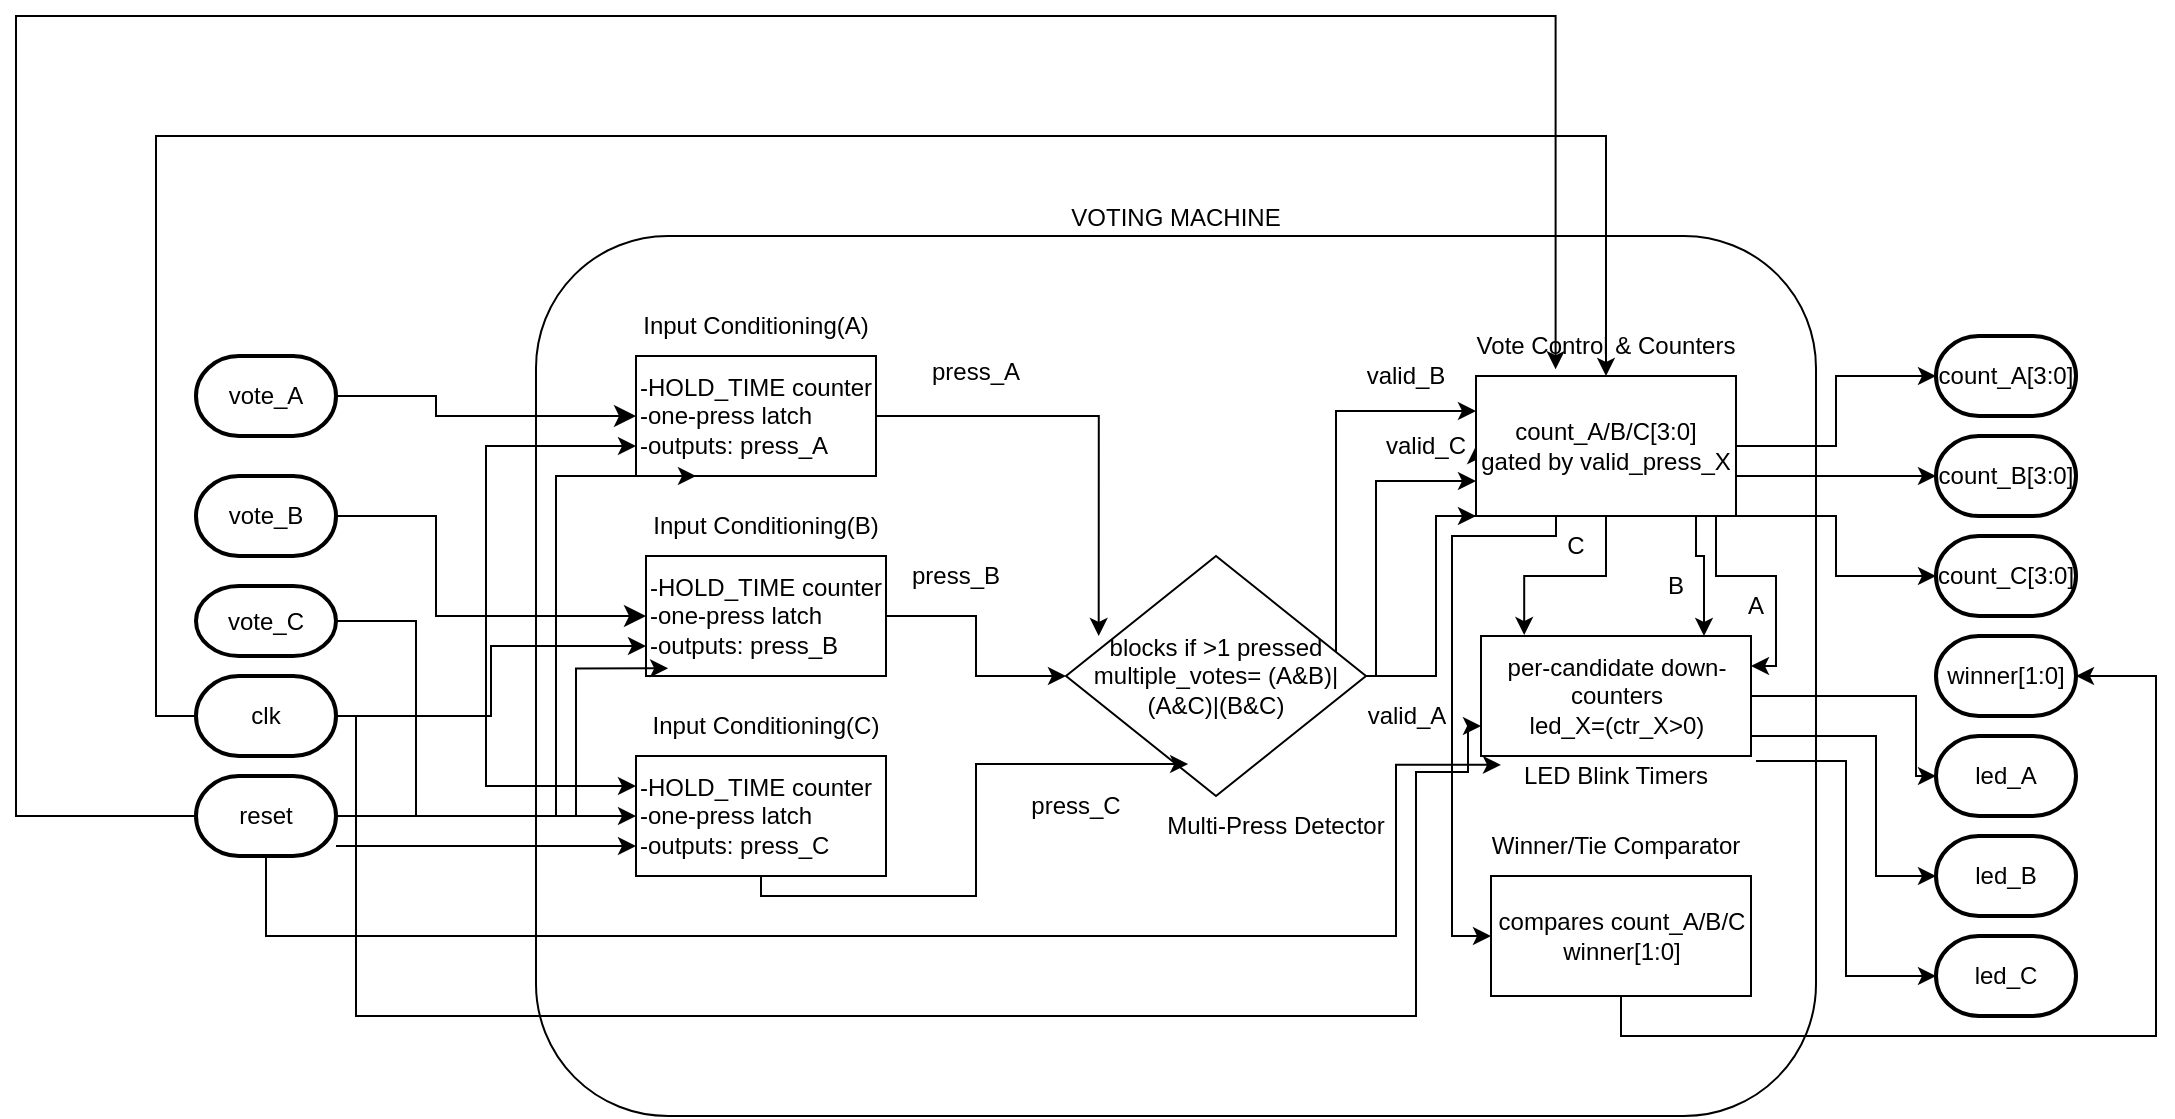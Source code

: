 <mxfile version="28.1.0">
  <diagram name="block_diagram" id="_Msjr5LW88oU5fZ5mQva">
    <mxGraphModel grid="1" page="1" gridSize="10" guides="1" tooltips="1" connect="1" arrows="1" fold="1" pageScale="1" pageWidth="850" pageHeight="1100" math="0" shadow="0">
      <root>
        <mxCell id="0" />
        <mxCell id="1" parent="0" />
        <mxCell id="CXZkLEBUZA9dPUU62RzO-1" value="VOTING MACHINE" style="rounded=1;whiteSpace=wrap;html=1;verticalLabelPosition=top;verticalAlign=bottom;" vertex="1" parent="1">
          <mxGeometry x="100" y="30" width="640" height="440" as="geometry" />
        </mxCell>
        <mxCell id="CXZkLEBUZA9dPUU62RzO-2" value="-HOLD_TIME counter&lt;div&gt;-one-press latch&lt;/div&gt;&lt;div&gt;-outputs: press_A&lt;/div&gt;" style="rounded=0;whiteSpace=wrap;html=1;align=left;" vertex="1" parent="1">
          <mxGeometry x="150" y="90" width="120" height="60" as="geometry" />
        </mxCell>
        <mxCell id="CXZkLEBUZA9dPUU62RzO-3" value="Input Conditioning(A)" style="text;strokeColor=none;align=center;fillColor=none;html=1;verticalAlign=middle;whiteSpace=wrap;rounded=0;" vertex="1" parent="1">
          <mxGeometry x="145" y="60" width="130" height="30" as="geometry" />
        </mxCell>
        <mxCell id="CXZkLEBUZA9dPUU62RzO-4" value="-HOLD_TIME counter&lt;div&gt;-one-press latch&lt;/div&gt;&lt;div&gt;-outputs: press_B&lt;/div&gt;" style="rounded=0;whiteSpace=wrap;html=1;align=left;" vertex="1" parent="1">
          <mxGeometry x="155" y="190" width="120" height="60" as="geometry" />
        </mxCell>
        <mxCell id="CXZkLEBUZA9dPUU62RzO-5" value="Input Conditioning(C)" style="text;strokeColor=none;align=center;fillColor=none;html=1;verticalAlign=middle;whiteSpace=wrap;rounded=0;" vertex="1" parent="1">
          <mxGeometry x="150" y="260" width="130" height="30" as="geometry" />
        </mxCell>
        <mxCell id="CXZkLEBUZA9dPUU62RzO-6" value="Input Conditioning(B)" style="text;strokeColor=none;align=center;fillColor=none;html=1;verticalAlign=middle;whiteSpace=wrap;rounded=0;" vertex="1" parent="1">
          <mxGeometry x="150" y="160" width="130" height="30" as="geometry" />
        </mxCell>
        <mxCell id="CXZkLEBUZA9dPUU62RzO-10" value="-HOLD_TIME counter&lt;div&gt;-one-press latch&lt;/div&gt;&lt;div&gt;-outputs: press_C&lt;/div&gt;" style="rounded=0;whiteSpace=wrap;html=1;align=left;" vertex="1" parent="1">
          <mxGeometry x="150" y="290" width="125" height="60" as="geometry" />
        </mxCell>
        <mxCell id="CXZkLEBUZA9dPUU62RzO-47" style="edgeStyle=orthogonalEdgeStyle;rounded=0;orthogonalLoop=1;jettySize=auto;html=1;entryX=0;entryY=0.5;entryDx=0;entryDy=0;" edge="1" parent="1" target="CXZkLEBUZA9dPUU62RzO-13">
          <mxGeometry relative="1" as="geometry">
            <mxPoint x="560" y="170" as="sourcePoint" />
          </mxGeometry>
        </mxCell>
        <mxCell id="CXZkLEBUZA9dPUU62RzO-48" style="edgeStyle=orthogonalEdgeStyle;rounded=0;orthogonalLoop=1;jettySize=auto;html=1;entryX=0;entryY=0.25;entryDx=0;entryDy=0;" edge="1" parent="1" source="CXZkLEBUZA9dPUU62RzO-11" target="CXZkLEBUZA9dPUU62RzO-13">
          <mxGeometry relative="1" as="geometry">
            <Array as="points">
              <mxPoint x="500" y="118" />
            </Array>
          </mxGeometry>
        </mxCell>
        <mxCell id="CXZkLEBUZA9dPUU62RzO-49" style="edgeStyle=orthogonalEdgeStyle;rounded=0;orthogonalLoop=1;jettySize=auto;html=1;entryX=0;entryY=0.75;entryDx=0;entryDy=0;" edge="1" parent="1" source="CXZkLEBUZA9dPUU62RzO-11" target="CXZkLEBUZA9dPUU62RzO-13">
          <mxGeometry relative="1" as="geometry">
            <Array as="points">
              <mxPoint x="520" y="250" />
              <mxPoint x="520" y="153" />
            </Array>
          </mxGeometry>
        </mxCell>
        <mxCell id="CXZkLEBUZA9dPUU62RzO-64" style="edgeStyle=orthogonalEdgeStyle;rounded=0;orthogonalLoop=1;jettySize=auto;html=1;entryX=0;entryY=1;entryDx=0;entryDy=0;" edge="1" parent="1" source="CXZkLEBUZA9dPUU62RzO-11" target="CXZkLEBUZA9dPUU62RzO-13">
          <mxGeometry relative="1" as="geometry">
            <Array as="points">
              <mxPoint x="550" y="250" />
              <mxPoint x="550" y="170" />
            </Array>
          </mxGeometry>
        </mxCell>
        <mxCell id="CXZkLEBUZA9dPUU62RzO-11" value="blocks if &amp;gt;1 pressed&lt;div&gt;multiple_votes= (A&amp;amp;B)|(A&amp;amp;C)|(B&amp;amp;C)&lt;/div&gt;" style="rhombus;whiteSpace=wrap;html=1;" vertex="1" parent="1">
          <mxGeometry x="365" y="190" width="150" height="120" as="geometry" />
        </mxCell>
        <mxCell id="CXZkLEBUZA9dPUU62RzO-12" value="Multi-Press Detector" style="text;strokeColor=none;align=center;fillColor=none;html=1;verticalAlign=middle;whiteSpace=wrap;rounded=0;" vertex="1" parent="1">
          <mxGeometry x="390" y="310" width="160" height="30" as="geometry" />
        </mxCell>
        <mxCell id="CXZkLEBUZA9dPUU62RzO-67" style="edgeStyle=orthogonalEdgeStyle;rounded=0;orthogonalLoop=1;jettySize=auto;html=1;entryX=1;entryY=0.25;entryDx=0;entryDy=0;" edge="1" parent="1" source="CXZkLEBUZA9dPUU62RzO-13" target="CXZkLEBUZA9dPUU62RzO-15">
          <mxGeometry relative="1" as="geometry">
            <Array as="points">
              <mxPoint x="690" y="200" />
              <mxPoint x="720" y="200" />
              <mxPoint x="720" y="245" />
            </Array>
          </mxGeometry>
        </mxCell>
        <mxCell id="CXZkLEBUZA9dPUU62RzO-78" style="edgeStyle=orthogonalEdgeStyle;rounded=0;orthogonalLoop=1;jettySize=auto;html=1;entryX=0;entryY=0.5;entryDx=0;entryDy=0;" edge="1" parent="1" source="CXZkLEBUZA9dPUU62RzO-13" target="CXZkLEBUZA9dPUU62RzO-17">
          <mxGeometry relative="1" as="geometry">
            <Array as="points">
              <mxPoint x="610" y="180" />
              <mxPoint x="558" y="180" />
              <mxPoint x="558" y="380" />
            </Array>
          </mxGeometry>
        </mxCell>
        <mxCell id="CXZkLEBUZA9dPUU62RzO-13" value="count_A/B/C[3:0]&lt;div&gt;gated by valid_press_X&lt;/div&gt;" style="rounded=0;whiteSpace=wrap;html=1;" vertex="1" parent="1">
          <mxGeometry x="570" y="100" width="130" height="70" as="geometry" />
        </mxCell>
        <mxCell id="CXZkLEBUZA9dPUU62RzO-14" value="Vote Control &amp;amp; Counters" style="text;strokeColor=none;align=center;fillColor=none;html=1;verticalAlign=middle;whiteSpace=wrap;rounded=0;" vertex="1" parent="1">
          <mxGeometry x="560" y="70" width="150" height="30" as="geometry" />
        </mxCell>
        <mxCell id="CXZkLEBUZA9dPUU62RzO-16" value="LED Blink Timers" style="text;strokeColor=none;align=center;fillColor=none;html=1;verticalAlign=middle;whiteSpace=wrap;rounded=0;" vertex="1" parent="1">
          <mxGeometry x="570" y="285" width="140" height="30" as="geometry" />
        </mxCell>
        <mxCell id="CXZkLEBUZA9dPUU62RzO-17" value="compares count_A/B/C&lt;div&gt;winner[1:0]&lt;/div&gt;" style="rounded=0;whiteSpace=wrap;html=1;" vertex="1" parent="1">
          <mxGeometry x="577.5" y="350" width="130" height="60" as="geometry" />
        </mxCell>
        <mxCell id="CXZkLEBUZA9dPUU62RzO-18" value="Winner/Tie Comparator" style="text;strokeColor=none;align=center;fillColor=none;html=1;verticalAlign=middle;whiteSpace=wrap;rounded=0;" vertex="1" parent="1">
          <mxGeometry x="565" y="320" width="150" height="30" as="geometry" />
        </mxCell>
        <mxCell id="CXZkLEBUZA9dPUU62RzO-19" value="vote_A" style="strokeWidth=2;html=1;shape=mxgraph.flowchart.terminator;whiteSpace=wrap;" vertex="1" parent="1">
          <mxGeometry x="-70" y="90" width="70" height="40" as="geometry" />
        </mxCell>
        <mxCell id="CXZkLEBUZA9dPUU62RzO-82" style="edgeStyle=orthogonalEdgeStyle;rounded=0;orthogonalLoop=1;jettySize=auto;html=1;entryX=0.074;entryY=1.074;entryDx=0;entryDy=0;entryPerimeter=0;" edge="1" parent="1" source="CXZkLEBUZA9dPUU62RzO-20" target="CXZkLEBUZA9dPUU62RzO-15">
          <mxGeometry relative="1" as="geometry">
            <mxPoint x="540" y="340" as="targetPoint" />
            <Array as="points">
              <mxPoint x="-35" y="380" />
              <mxPoint x="530" y="380" />
              <mxPoint x="530" y="294" />
            </Array>
          </mxGeometry>
        </mxCell>
        <mxCell id="CXZkLEBUZA9dPUU62RzO-88" style="edgeStyle=orthogonalEdgeStyle;rounded=0;orthogonalLoop=1;jettySize=auto;html=1;entryX=0;entryY=0.75;entryDx=0;entryDy=0;" edge="1" parent="1" source="CXZkLEBUZA9dPUU62RzO-20" target="CXZkLEBUZA9dPUU62RzO-10">
          <mxGeometry relative="1" as="geometry">
            <Array as="points">
              <mxPoint x="40" y="335" />
              <mxPoint x="40" y="335" />
            </Array>
          </mxGeometry>
        </mxCell>
        <mxCell id="CXZkLEBUZA9dPUU62RzO-90" style="edgeStyle=orthogonalEdgeStyle;rounded=0;orthogonalLoop=1;jettySize=auto;html=1;entryX=0.25;entryY=1;entryDx=0;entryDy=0;" edge="1" parent="1" source="CXZkLEBUZA9dPUU62RzO-20" target="CXZkLEBUZA9dPUU62RzO-2">
          <mxGeometry relative="1" as="geometry">
            <Array as="points">
              <mxPoint x="110" y="320" />
              <mxPoint x="110" y="150" />
            </Array>
          </mxGeometry>
        </mxCell>
        <mxCell id="CXZkLEBUZA9dPUU62RzO-20" value="reset" style="strokeWidth=2;html=1;shape=mxgraph.flowchart.terminator;whiteSpace=wrap;" vertex="1" parent="1">
          <mxGeometry x="-70" y="300" width="70" height="40" as="geometry" />
        </mxCell>
        <mxCell id="CXZkLEBUZA9dPUU62RzO-85" style="edgeStyle=orthogonalEdgeStyle;rounded=0;orthogonalLoop=1;jettySize=auto;html=1;entryX=0;entryY=0.25;entryDx=0;entryDy=0;" edge="1" parent="1" source="CXZkLEBUZA9dPUU62RzO-21" target="CXZkLEBUZA9dPUU62RzO-10">
          <mxGeometry relative="1" as="geometry" />
        </mxCell>
        <mxCell id="CXZkLEBUZA9dPUU62RzO-86" style="edgeStyle=orthogonalEdgeStyle;rounded=0;orthogonalLoop=1;jettySize=auto;html=1;entryX=0;entryY=0.75;entryDx=0;entryDy=0;" edge="1" parent="1" source="CXZkLEBUZA9dPUU62RzO-21" target="CXZkLEBUZA9dPUU62RzO-4">
          <mxGeometry relative="1" as="geometry" />
        </mxCell>
        <mxCell id="CXZkLEBUZA9dPUU62RzO-87" style="edgeStyle=orthogonalEdgeStyle;rounded=0;orthogonalLoop=1;jettySize=auto;html=1;entryX=0;entryY=0.75;entryDx=0;entryDy=0;" edge="1" parent="1" source="CXZkLEBUZA9dPUU62RzO-21" target="CXZkLEBUZA9dPUU62RzO-2">
          <mxGeometry relative="1" as="geometry" />
        </mxCell>
        <mxCell id="CXZkLEBUZA9dPUU62RzO-91" style="edgeStyle=orthogonalEdgeStyle;rounded=0;orthogonalLoop=1;jettySize=auto;html=1;entryX=0.5;entryY=1;entryDx=0;entryDy=0;" edge="1" parent="1" source="CXZkLEBUZA9dPUU62RzO-21" target="CXZkLEBUZA9dPUU62RzO-14">
          <mxGeometry relative="1" as="geometry">
            <Array as="points">
              <mxPoint x="-90" y="270" />
              <mxPoint x="-90" y="-20" />
              <mxPoint x="635" y="-20" />
            </Array>
          </mxGeometry>
        </mxCell>
        <mxCell id="CXZkLEBUZA9dPUU62RzO-21" value="clk" style="strokeWidth=2;html=1;shape=mxgraph.flowchart.terminator;whiteSpace=wrap;" vertex="1" parent="1">
          <mxGeometry x="-70" y="250" width="70" height="40" as="geometry" />
        </mxCell>
        <mxCell id="CXZkLEBUZA9dPUU62RzO-37" style="edgeStyle=orthogonalEdgeStyle;rounded=0;orthogonalLoop=1;jettySize=auto;html=1;exitX=1;exitY=0.5;exitDx=0;exitDy=0;exitPerimeter=0;entryX=0;entryY=0.5;entryDx=0;entryDy=0;" edge="1" parent="1" source="CXZkLEBUZA9dPUU62RzO-22" target="CXZkLEBUZA9dPUU62RzO-10">
          <mxGeometry relative="1" as="geometry">
            <Array as="points">
              <mxPoint x="40" y="223" />
              <mxPoint x="40" y="320" />
            </Array>
          </mxGeometry>
        </mxCell>
        <mxCell id="CXZkLEBUZA9dPUU62RzO-22" value="vote_C" style="strokeWidth=2;html=1;shape=mxgraph.flowchart.terminator;whiteSpace=wrap;" vertex="1" parent="1">
          <mxGeometry x="-70" y="205" width="70" height="35" as="geometry" />
        </mxCell>
        <mxCell id="CXZkLEBUZA9dPUU62RzO-23" value="vote_B" style="strokeWidth=2;html=1;shape=mxgraph.flowchart.terminator;whiteSpace=wrap;" vertex="1" parent="1">
          <mxGeometry x="-70" y="150" width="70" height="40" as="geometry" />
        </mxCell>
        <mxCell id="CXZkLEBUZA9dPUU62RzO-25" value="count_A[3:0]" style="strokeWidth=2;html=1;shape=mxgraph.flowchart.terminator;whiteSpace=wrap;" vertex="1" parent="1">
          <mxGeometry x="800" y="80" width="70" height="40" as="geometry" />
        </mxCell>
        <mxCell id="CXZkLEBUZA9dPUU62RzO-26" value="led_C" style="strokeWidth=2;html=1;shape=mxgraph.flowchart.terminator;whiteSpace=wrap;" vertex="1" parent="1">
          <mxGeometry x="800" y="380" width="70" height="40" as="geometry" />
        </mxCell>
        <mxCell id="CXZkLEBUZA9dPUU62RzO-27" value="led_B" style="strokeWidth=2;html=1;shape=mxgraph.flowchart.terminator;whiteSpace=wrap;" vertex="1" parent="1">
          <mxGeometry x="800" y="330" width="70" height="40" as="geometry" />
        </mxCell>
        <mxCell id="CXZkLEBUZA9dPUU62RzO-28" value="led_A" style="strokeWidth=2;html=1;shape=mxgraph.flowchart.terminator;whiteSpace=wrap;" vertex="1" parent="1">
          <mxGeometry x="800" y="280" width="70" height="40" as="geometry" />
        </mxCell>
        <mxCell id="CXZkLEBUZA9dPUU62RzO-29" value="winner[1:0]" style="strokeWidth=2;html=1;shape=mxgraph.flowchart.terminator;whiteSpace=wrap;" vertex="1" parent="1">
          <mxGeometry x="800" y="230" width="70" height="40" as="geometry" />
        </mxCell>
        <mxCell id="CXZkLEBUZA9dPUU62RzO-31" value="count_C[3:0]" style="strokeWidth=2;html=1;shape=mxgraph.flowchart.terminator;whiteSpace=wrap;" vertex="1" parent="1">
          <mxGeometry x="800" y="180" width="70" height="40" as="geometry" />
        </mxCell>
        <mxCell id="CXZkLEBUZA9dPUU62RzO-32" value="count_B[3:0]" style="strokeWidth=2;html=1;shape=mxgraph.flowchart.terminator;whiteSpace=wrap;" vertex="1" parent="1">
          <mxGeometry x="800" y="130" width="70" height="40" as="geometry" />
        </mxCell>
        <mxCell id="CXZkLEBUZA9dPUU62RzO-34" value="" style="edgeStyle=elbowEdgeStyle;elbow=horizontal;endArrow=classic;html=1;curved=0;rounded=0;endSize=8;startSize=8;entryX=0;entryY=0.5;entryDx=0;entryDy=0;" edge="1" parent="1" target="CXZkLEBUZA9dPUU62RzO-2">
          <mxGeometry width="50" height="50" relative="1" as="geometry">
            <mxPoint y="110" as="sourcePoint" />
            <mxPoint x="50" y="60" as="targetPoint" />
            <Array as="points">
              <mxPoint x="50" y="110" />
            </Array>
          </mxGeometry>
        </mxCell>
        <mxCell id="CXZkLEBUZA9dPUU62RzO-35" value="" style="edgeStyle=elbowEdgeStyle;elbow=horizontal;endArrow=classic;html=1;curved=0;rounded=0;endSize=8;startSize=8;entryX=0;entryY=0.5;entryDx=0;entryDy=0;exitX=1;exitY=0.5;exitDx=0;exitDy=0;exitPerimeter=0;" edge="1" parent="1" source="CXZkLEBUZA9dPUU62RzO-23" target="CXZkLEBUZA9dPUU62RzO-4">
          <mxGeometry width="50" height="50" relative="1" as="geometry">
            <mxPoint x="10" y="170" as="sourcePoint" />
            <mxPoint x="160" y="180" as="targetPoint" />
            <Array as="points">
              <mxPoint x="50" y="190" />
            </Array>
          </mxGeometry>
        </mxCell>
        <mxCell id="CXZkLEBUZA9dPUU62RzO-41" style="edgeStyle=orthogonalEdgeStyle;rounded=0;orthogonalLoop=1;jettySize=auto;html=1;entryX=0.109;entryY=0.333;entryDx=0;entryDy=0;entryPerimeter=0;" edge="1" parent="1" source="CXZkLEBUZA9dPUU62RzO-2" target="CXZkLEBUZA9dPUU62RzO-11">
          <mxGeometry relative="1" as="geometry" />
        </mxCell>
        <mxCell id="CXZkLEBUZA9dPUU62RzO-42" value="press_A&lt;div&gt;&lt;br&gt;&lt;/div&gt;" style="text;strokeColor=none;align=center;fillColor=none;html=1;verticalAlign=middle;whiteSpace=wrap;rounded=0;" vertex="1" parent="1">
          <mxGeometry x="290" y="90" width="60" height="30" as="geometry" />
        </mxCell>
        <mxCell id="CXZkLEBUZA9dPUU62RzO-43" style="edgeStyle=orthogonalEdgeStyle;rounded=0;orthogonalLoop=1;jettySize=auto;html=1;entryX=0;entryY=0.5;entryDx=0;entryDy=0;" edge="1" parent="1" source="CXZkLEBUZA9dPUU62RzO-4" target="CXZkLEBUZA9dPUU62RzO-11">
          <mxGeometry relative="1" as="geometry">
            <mxPoint x="340" y="230" as="targetPoint" />
          </mxGeometry>
        </mxCell>
        <mxCell id="CXZkLEBUZA9dPUU62RzO-44" value="press_B" style="text;strokeColor=none;align=center;fillColor=none;html=1;verticalAlign=middle;whiteSpace=wrap;rounded=0;" vertex="1" parent="1">
          <mxGeometry x="280" y="185" width="60" height="30" as="geometry" />
        </mxCell>
        <mxCell id="CXZkLEBUZA9dPUU62RzO-45" style="edgeStyle=orthogonalEdgeStyle;rounded=0;orthogonalLoop=1;jettySize=auto;html=1;entryX=0.407;entryY=0.867;entryDx=0;entryDy=0;entryPerimeter=0;" edge="1" parent="1" source="CXZkLEBUZA9dPUU62RzO-10" target="CXZkLEBUZA9dPUU62RzO-11">
          <mxGeometry relative="1" as="geometry">
            <Array as="points">
              <mxPoint x="213" y="360" />
              <mxPoint x="320" y="360" />
              <mxPoint x="320" y="294" />
            </Array>
          </mxGeometry>
        </mxCell>
        <mxCell id="CXZkLEBUZA9dPUU62RzO-46" value="press_C" style="text;strokeColor=none;align=center;fillColor=none;html=1;verticalAlign=middle;whiteSpace=wrap;rounded=0;" vertex="1" parent="1">
          <mxGeometry x="340" y="300" width="60" height="30" as="geometry" />
        </mxCell>
        <mxCell id="CXZkLEBUZA9dPUU62RzO-53" value="valid_A" style="text;strokeColor=none;align=center;fillColor=none;html=1;verticalAlign=middle;whiteSpace=wrap;rounded=0;" vertex="1" parent="1">
          <mxGeometry x="532.5" y="255" width="5" height="30" as="geometry" />
        </mxCell>
        <mxCell id="CXZkLEBUZA9dPUU62RzO-54" value="valid_B" style="text;strokeColor=none;align=center;fillColor=none;html=1;verticalAlign=middle;whiteSpace=wrap;rounded=0;" vertex="1" parent="1">
          <mxGeometry x="505" y="85" width="60" height="30" as="geometry" />
        </mxCell>
        <mxCell id="CXZkLEBUZA9dPUU62RzO-55" value="valid_C" style="text;strokeColor=none;align=center;fillColor=none;html=1;verticalAlign=middle;whiteSpace=wrap;rounded=0;" vertex="1" parent="1">
          <mxGeometry x="515" y="120" width="60" height="30" as="geometry" />
        </mxCell>
        <mxCell id="CXZkLEBUZA9dPUU62RzO-56" style="edgeStyle=orthogonalEdgeStyle;rounded=0;orthogonalLoop=1;jettySize=auto;html=1;entryX=0;entryY=0.5;entryDx=0;entryDy=0;entryPerimeter=0;" edge="1" parent="1" source="CXZkLEBUZA9dPUU62RzO-13" target="CXZkLEBUZA9dPUU62RzO-25">
          <mxGeometry relative="1" as="geometry">
            <Array as="points">
              <mxPoint x="750" y="135" />
              <mxPoint x="750" y="100" />
            </Array>
          </mxGeometry>
        </mxCell>
        <mxCell id="CXZkLEBUZA9dPUU62RzO-57" style="edgeStyle=orthogonalEdgeStyle;rounded=0;orthogonalLoop=1;jettySize=auto;html=1;entryX=0;entryY=0.5;entryDx=0;entryDy=0;entryPerimeter=0;" edge="1" parent="1" source="CXZkLEBUZA9dPUU62RzO-13" target="CXZkLEBUZA9dPUU62RzO-32">
          <mxGeometry relative="1" as="geometry">
            <Array as="points">
              <mxPoint x="730" y="150" />
              <mxPoint x="730" y="150" />
            </Array>
          </mxGeometry>
        </mxCell>
        <mxCell id="CXZkLEBUZA9dPUU62RzO-58" style="edgeStyle=orthogonalEdgeStyle;rounded=0;orthogonalLoop=1;jettySize=auto;html=1;entryX=0;entryY=0.5;entryDx=0;entryDy=0;entryPerimeter=0;" edge="1" parent="1" source="CXZkLEBUZA9dPUU62RzO-13" target="CXZkLEBUZA9dPUU62RzO-31">
          <mxGeometry relative="1" as="geometry">
            <Array as="points">
              <mxPoint x="750" y="170" />
              <mxPoint x="750" y="200" />
            </Array>
          </mxGeometry>
        </mxCell>
        <mxCell id="CXZkLEBUZA9dPUU62RzO-15" value="per-candidate down-counters&lt;div&gt;led_X=(ctr_X&amp;gt;0)&lt;/div&gt;" style="rounded=0;whiteSpace=wrap;html=1;" vertex="1" parent="1">
          <mxGeometry x="572.5" y="230" width="135" height="60" as="geometry" />
        </mxCell>
        <mxCell id="CXZkLEBUZA9dPUU62RzO-68" style="edgeStyle=orthogonalEdgeStyle;rounded=0;orthogonalLoop=1;jettySize=auto;html=1;" edge="1" parent="1" source="CXZkLEBUZA9dPUU62RzO-13">
          <mxGeometry relative="1" as="geometry">
            <mxPoint x="684" y="230" as="targetPoint" />
            <Array as="points">
              <mxPoint x="680" y="190" />
              <mxPoint x="684" y="190" />
            </Array>
          </mxGeometry>
        </mxCell>
        <mxCell id="CXZkLEBUZA9dPUU62RzO-69" style="edgeStyle=orthogonalEdgeStyle;rounded=0;orthogonalLoop=1;jettySize=auto;html=1;exitX=0.5;exitY=1;exitDx=0;exitDy=0;entryX=0.16;entryY=-0.008;entryDx=0;entryDy=0;entryPerimeter=0;" edge="1" parent="1" source="CXZkLEBUZA9dPUU62RzO-13" target="CXZkLEBUZA9dPUU62RzO-15">
          <mxGeometry relative="1" as="geometry" />
        </mxCell>
        <mxCell id="CXZkLEBUZA9dPUU62RzO-70" value="A" style="text;strokeColor=none;align=center;fillColor=none;html=1;verticalAlign=middle;whiteSpace=wrap;rounded=0;" vertex="1" parent="1">
          <mxGeometry x="680" y="200" width="60" height="30" as="geometry" />
        </mxCell>
        <mxCell id="CXZkLEBUZA9dPUU62RzO-71" value="C" style="text;strokeColor=none;align=center;fillColor=none;html=1;verticalAlign=middle;whiteSpace=wrap;rounded=0;" vertex="1" parent="1">
          <mxGeometry x="590" y="170" width="60" height="30" as="geometry" />
        </mxCell>
        <mxCell id="CXZkLEBUZA9dPUU62RzO-72" value="B" style="text;strokeColor=none;align=center;fillColor=none;html=1;verticalAlign=middle;whiteSpace=wrap;rounded=0;" vertex="1" parent="1">
          <mxGeometry x="640" y="190" width="60" height="30" as="geometry" />
        </mxCell>
        <mxCell id="CXZkLEBUZA9dPUU62RzO-74" style="edgeStyle=orthogonalEdgeStyle;rounded=0;orthogonalLoop=1;jettySize=auto;html=1;entryX=0;entryY=0.5;entryDx=0;entryDy=0;entryPerimeter=0;" edge="1" parent="1" source="CXZkLEBUZA9dPUU62RzO-15" target="CXZkLEBUZA9dPUU62RzO-28">
          <mxGeometry relative="1" as="geometry">
            <Array as="points">
              <mxPoint x="790" y="260" />
              <mxPoint x="790" y="300" />
            </Array>
          </mxGeometry>
        </mxCell>
        <mxCell id="CXZkLEBUZA9dPUU62RzO-76" style="edgeStyle=orthogonalEdgeStyle;rounded=0;orthogonalLoop=1;jettySize=auto;html=1;entryX=0;entryY=0.5;entryDx=0;entryDy=0;entryPerimeter=0;" edge="1" parent="1" source="CXZkLEBUZA9dPUU62RzO-15" target="CXZkLEBUZA9dPUU62RzO-27">
          <mxGeometry relative="1" as="geometry">
            <Array as="points">
              <mxPoint x="770" y="280" />
              <mxPoint x="770" y="350" />
            </Array>
          </mxGeometry>
        </mxCell>
        <mxCell id="CXZkLEBUZA9dPUU62RzO-77" style="edgeStyle=orthogonalEdgeStyle;rounded=0;orthogonalLoop=1;jettySize=auto;html=1;exitX=1;exitY=0.25;exitDx=0;exitDy=0;entryX=0;entryY=0.5;entryDx=0;entryDy=0;entryPerimeter=0;" edge="1" parent="1" source="CXZkLEBUZA9dPUU62RzO-16" target="CXZkLEBUZA9dPUU62RzO-26">
          <mxGeometry relative="1" as="geometry" />
        </mxCell>
        <mxCell id="CXZkLEBUZA9dPUU62RzO-79" style="edgeStyle=orthogonalEdgeStyle;rounded=0;orthogonalLoop=1;jettySize=auto;html=1;entryX=1;entryY=0.5;entryDx=0;entryDy=0;entryPerimeter=0;" edge="1" parent="1" source="CXZkLEBUZA9dPUU62RzO-17" target="CXZkLEBUZA9dPUU62RzO-29">
          <mxGeometry relative="1" as="geometry">
            <Array as="points">
              <mxPoint x="642" y="430" />
              <mxPoint x="910" y="430" />
              <mxPoint x="910" y="250" />
            </Array>
          </mxGeometry>
        </mxCell>
        <mxCell id="CXZkLEBUZA9dPUU62RzO-80" style="edgeStyle=orthogonalEdgeStyle;rounded=0;orthogonalLoop=1;jettySize=auto;html=1;entryX=0;entryY=0.75;entryDx=0;entryDy=0;" edge="1" parent="1" source="CXZkLEBUZA9dPUU62RzO-21" target="CXZkLEBUZA9dPUU62RzO-15">
          <mxGeometry relative="1" as="geometry">
            <Array as="points">
              <mxPoint x="10" y="270" />
              <mxPoint x="10" y="420" />
              <mxPoint x="540" y="420" />
              <mxPoint x="540" y="298" />
              <mxPoint x="566" y="298" />
              <mxPoint x="566" y="275" />
            </Array>
          </mxGeometry>
        </mxCell>
        <mxCell id="CXZkLEBUZA9dPUU62RzO-89" style="edgeStyle=orthogonalEdgeStyle;rounded=0;orthogonalLoop=1;jettySize=auto;html=1;entryX=0.092;entryY=0.936;entryDx=0;entryDy=0;entryPerimeter=0;" edge="1" parent="1" source="CXZkLEBUZA9dPUU62RzO-20" target="CXZkLEBUZA9dPUU62RzO-4">
          <mxGeometry relative="1" as="geometry">
            <Array as="points">
              <mxPoint x="120" y="320" />
              <mxPoint x="120" y="246" />
            </Array>
          </mxGeometry>
        </mxCell>
        <mxCell id="CXZkLEBUZA9dPUU62RzO-92" style="edgeStyle=orthogonalEdgeStyle;rounded=0;orthogonalLoop=1;jettySize=auto;html=1;entryX=0.332;entryY=0.887;entryDx=0;entryDy=0;entryPerimeter=0;" edge="1" parent="1" source="CXZkLEBUZA9dPUU62RzO-20" target="CXZkLEBUZA9dPUU62RzO-14">
          <mxGeometry relative="1" as="geometry">
            <Array as="points">
              <mxPoint x="-160" y="320" />
              <mxPoint x="-160" y="-80" />
              <mxPoint x="610" y="-80" />
            </Array>
          </mxGeometry>
        </mxCell>
      </root>
    </mxGraphModel>
  </diagram>
</mxfile>
